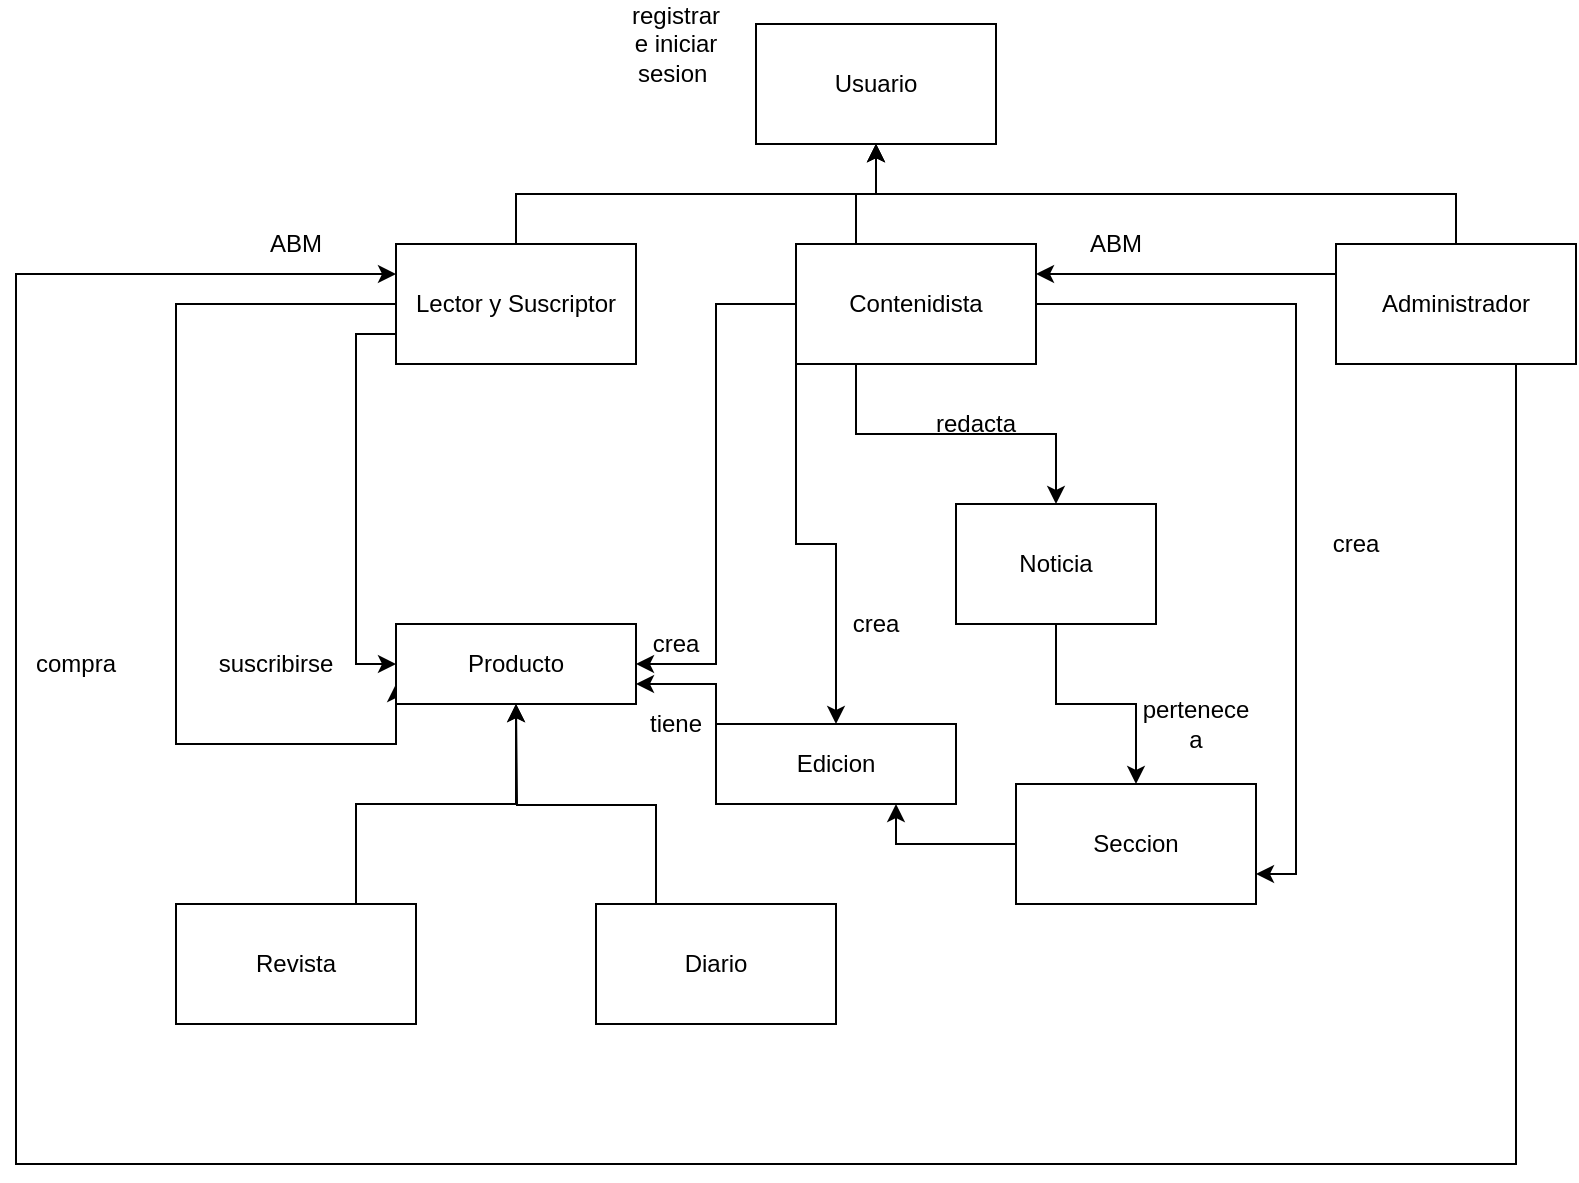 <mxfile version="13.7.9" type="device"><diagram id="R2lEEEUBdFMjLlhIrx00" name="Page-1"><mxGraphModel dx="1942" dy="495" grid="1" gridSize="10" guides="1" tooltips="1" connect="1" arrows="1" fold="1" page="1" pageScale="1" pageWidth="850" pageHeight="1100" math="0" shadow="0" extFonts="Permanent Marker^https://fonts.googleapis.com/css?family=Permanent+Marker"><root><mxCell id="0"/><mxCell id="1" parent="0"/><mxCell id="vRifdAdzV9qqNtFqVa3d-1" value="Usuario" style="rounded=0;whiteSpace=wrap;html=1;" vertex="1" parent="1"><mxGeometry x="320" y="50" width="120" height="60" as="geometry"/></mxCell><mxCell id="vRifdAdzV9qqNtFqVa3d-4" style="edgeStyle=orthogonalEdgeStyle;rounded=0;orthogonalLoop=1;jettySize=auto;html=1;exitX=0.5;exitY=0;exitDx=0;exitDy=0;entryX=0.5;entryY=1;entryDx=0;entryDy=0;" edge="1" parent="1" source="vRifdAdzV9qqNtFqVa3d-2" target="vRifdAdzV9qqNtFqVa3d-1"><mxGeometry relative="1" as="geometry"/></mxCell><mxCell id="vRifdAdzV9qqNtFqVa3d-104" style="edgeStyle=orthogonalEdgeStyle;rounded=0;orthogonalLoop=1;jettySize=auto;html=1;exitX=0;exitY=0.75;exitDx=0;exitDy=0;entryX=0;entryY=0.5;entryDx=0;entryDy=0;" edge="1" parent="1" source="vRifdAdzV9qqNtFqVa3d-2" target="vRifdAdzV9qqNtFqVa3d-71"><mxGeometry relative="1" as="geometry"/></mxCell><mxCell id="vRifdAdzV9qqNtFqVa3d-105" style="edgeStyle=orthogonalEdgeStyle;rounded=0;orthogonalLoop=1;jettySize=auto;html=1;exitX=0;exitY=0.5;exitDx=0;exitDy=0;entryX=0;entryY=0.75;entryDx=0;entryDy=0;" edge="1" parent="1" source="vRifdAdzV9qqNtFqVa3d-2" target="vRifdAdzV9qqNtFqVa3d-71"><mxGeometry relative="1" as="geometry"><Array as="points"><mxPoint x="30" y="190"/><mxPoint x="30" y="410"/><mxPoint x="140" y="410"/></Array></mxGeometry></mxCell><mxCell id="vRifdAdzV9qqNtFqVa3d-2" value="Lector y Suscriptor" style="rounded=0;whiteSpace=wrap;html=1;" vertex="1" parent="1"><mxGeometry x="140" y="160" width="120" height="60" as="geometry"/></mxCell><mxCell id="vRifdAdzV9qqNtFqVa3d-93" style="edgeStyle=orthogonalEdgeStyle;rounded=0;orthogonalLoop=1;jettySize=auto;html=1;exitX=0.25;exitY=0;exitDx=0;exitDy=0;entryX=0.5;entryY=1;entryDx=0;entryDy=0;" edge="1" parent="1" source="vRifdAdzV9qqNtFqVa3d-5" target="vRifdAdzV9qqNtFqVa3d-1"><mxGeometry relative="1" as="geometry"/></mxCell><mxCell id="vRifdAdzV9qqNtFqVa3d-103" style="edgeStyle=orthogonalEdgeStyle;rounded=0;orthogonalLoop=1;jettySize=auto;html=1;exitX=0.25;exitY=1;exitDx=0;exitDy=0;" edge="1" parent="1" source="vRifdAdzV9qqNtFqVa3d-5" target="vRifdAdzV9qqNtFqVa3d-87"><mxGeometry relative="1" as="geometry"/></mxCell><mxCell id="vRifdAdzV9qqNtFqVa3d-111" style="edgeStyle=orthogonalEdgeStyle;rounded=0;orthogonalLoop=1;jettySize=auto;html=1;exitX=1;exitY=0.5;exitDx=0;exitDy=0;entryX=1;entryY=0.75;entryDx=0;entryDy=0;" edge="1" parent="1" source="vRifdAdzV9qqNtFqVa3d-5" target="vRifdAdzV9qqNtFqVa3d-97"><mxGeometry relative="1" as="geometry"/></mxCell><mxCell id="vRifdAdzV9qqNtFqVa3d-130" style="edgeStyle=orthogonalEdgeStyle;rounded=0;orthogonalLoop=1;jettySize=auto;html=1;exitX=0;exitY=1;exitDx=0;exitDy=0;" edge="1" parent="1" source="vRifdAdzV9qqNtFqVa3d-5" target="vRifdAdzV9qqNtFqVa3d-113"><mxGeometry relative="1" as="geometry"/></mxCell><mxCell id="vRifdAdzV9qqNtFqVa3d-132" style="edgeStyle=orthogonalEdgeStyle;rounded=0;orthogonalLoop=1;jettySize=auto;html=1;exitX=0;exitY=0.5;exitDx=0;exitDy=0;entryX=1;entryY=0.5;entryDx=0;entryDy=0;" edge="1" parent="1" source="vRifdAdzV9qqNtFqVa3d-5" target="vRifdAdzV9qqNtFqVa3d-71"><mxGeometry relative="1" as="geometry"/></mxCell><mxCell id="vRifdAdzV9qqNtFqVa3d-5" value="Contenidista" style="rounded=0;whiteSpace=wrap;html=1;" vertex="1" parent="1"><mxGeometry x="340" y="160" width="120" height="60" as="geometry"/></mxCell><mxCell id="vRifdAdzV9qqNtFqVa3d-8" style="edgeStyle=orthogonalEdgeStyle;rounded=0;orthogonalLoop=1;jettySize=auto;html=1;exitX=0.5;exitY=0;exitDx=0;exitDy=0;entryX=0.5;entryY=1;entryDx=0;entryDy=0;" edge="1" parent="1" source="vRifdAdzV9qqNtFqVa3d-6" target="vRifdAdzV9qqNtFqVa3d-1"><mxGeometry relative="1" as="geometry"/></mxCell><mxCell id="vRifdAdzV9qqNtFqVa3d-135" style="edgeStyle=orthogonalEdgeStyle;rounded=0;orthogonalLoop=1;jettySize=auto;html=1;exitX=0;exitY=0.25;exitDx=0;exitDy=0;entryX=1;entryY=0.25;entryDx=0;entryDy=0;" edge="1" parent="1" source="vRifdAdzV9qqNtFqVa3d-6" target="vRifdAdzV9qqNtFqVa3d-5"><mxGeometry relative="1" as="geometry"/></mxCell><mxCell id="vRifdAdzV9qqNtFqVa3d-137" style="edgeStyle=orthogonalEdgeStyle;rounded=0;orthogonalLoop=1;jettySize=auto;html=1;exitX=0.75;exitY=1;exitDx=0;exitDy=0;entryX=0;entryY=0.25;entryDx=0;entryDy=0;" edge="1" parent="1" source="vRifdAdzV9qqNtFqVa3d-6" target="vRifdAdzV9qqNtFqVa3d-2"><mxGeometry relative="1" as="geometry"><Array as="points"><mxPoint x="700" y="620"/><mxPoint x="-50" y="620"/><mxPoint x="-50" y="175"/></Array></mxGeometry></mxCell><mxCell id="vRifdAdzV9qqNtFqVa3d-6" value="Administrador" style="rounded=0;whiteSpace=wrap;html=1;" vertex="1" parent="1"><mxGeometry x="610" y="160" width="120" height="60" as="geometry"/></mxCell><mxCell id="vRifdAdzV9qqNtFqVa3d-20" value="suscribirse" style="text;html=1;strokeColor=none;fillColor=none;align=center;verticalAlign=middle;whiteSpace=wrap;rounded=0;" vertex="1" parent="1"><mxGeometry x="60" y="360" width="40" height="20" as="geometry"/></mxCell><mxCell id="vRifdAdzV9qqNtFqVa3d-22" value="registrar e iniciar sesion&amp;nbsp;" style="text;html=1;strokeColor=none;fillColor=none;align=center;verticalAlign=middle;whiteSpace=wrap;rounded=0;" vertex="1" parent="1"><mxGeometry x="260" y="50" width="40" height="20" as="geometry"/></mxCell><mxCell id="vRifdAdzV9qqNtFqVa3d-71" value="Producto" style="rounded=0;whiteSpace=wrap;html=1;" vertex="1" parent="1"><mxGeometry x="140" y="350" width="120" height="40" as="geometry"/></mxCell><mxCell id="vRifdAdzV9qqNtFqVa3d-127" style="edgeStyle=orthogonalEdgeStyle;rounded=0;orthogonalLoop=1;jettySize=auto;html=1;exitX=0.75;exitY=0;exitDx=0;exitDy=0;entryX=0.5;entryY=1;entryDx=0;entryDy=0;" edge="1" parent="1" source="vRifdAdzV9qqNtFqVa3d-74" target="vRifdAdzV9qqNtFqVa3d-71"><mxGeometry relative="1" as="geometry"/></mxCell><mxCell id="vRifdAdzV9qqNtFqVa3d-74" value="Revista" style="rounded=0;whiteSpace=wrap;html=1;" vertex="1" parent="1"><mxGeometry x="30" y="490" width="120" height="60" as="geometry"/></mxCell><mxCell id="vRifdAdzV9qqNtFqVa3d-128" style="edgeStyle=orthogonalEdgeStyle;rounded=0;orthogonalLoop=1;jettySize=auto;html=1;exitX=0.25;exitY=0;exitDx=0;exitDy=0;" edge="1" parent="1" source="vRifdAdzV9qqNtFqVa3d-75"><mxGeometry relative="1" as="geometry"><mxPoint x="200" y="390" as="targetPoint"/></mxGeometry></mxCell><mxCell id="vRifdAdzV9qqNtFqVa3d-75" value="Diario" style="rounded=0;whiteSpace=wrap;html=1;" vertex="1" parent="1"><mxGeometry x="240" y="490" width="120" height="60" as="geometry"/></mxCell><mxCell id="vRifdAdzV9qqNtFqVa3d-102" style="edgeStyle=orthogonalEdgeStyle;rounded=0;orthogonalLoop=1;jettySize=auto;html=1;exitX=0.5;exitY=1;exitDx=0;exitDy=0;" edge="1" parent="1" source="vRifdAdzV9qqNtFqVa3d-87" target="vRifdAdzV9qqNtFqVa3d-97"><mxGeometry relative="1" as="geometry"/></mxCell><mxCell id="vRifdAdzV9qqNtFqVa3d-87" value="Noticia" style="rounded=0;whiteSpace=wrap;html=1;" vertex="1" parent="1"><mxGeometry x="420" y="290" width="100" height="60" as="geometry"/></mxCell><mxCell id="vRifdAdzV9qqNtFqVa3d-94" value="redacta" style="text;html=1;strokeColor=none;fillColor=none;align=center;verticalAlign=middle;whiteSpace=wrap;rounded=0;" vertex="1" parent="1"><mxGeometry x="410" y="240" width="40" height="20" as="geometry"/></mxCell><mxCell id="vRifdAdzV9qqNtFqVa3d-125" style="edgeStyle=orthogonalEdgeStyle;rounded=0;orthogonalLoop=1;jettySize=auto;html=1;exitX=0;exitY=0.5;exitDx=0;exitDy=0;entryX=0.75;entryY=1;entryDx=0;entryDy=0;" edge="1" parent="1" source="vRifdAdzV9qqNtFqVa3d-97" target="vRifdAdzV9qqNtFqVa3d-113"><mxGeometry relative="1" as="geometry"/></mxCell><mxCell id="vRifdAdzV9qqNtFqVa3d-97" value="Seccion" style="rounded=0;whiteSpace=wrap;html=1;" vertex="1" parent="1"><mxGeometry x="450" y="430" width="120" height="60" as="geometry"/></mxCell><mxCell id="vRifdAdzV9qqNtFqVa3d-99" value="tiene" style="text;html=1;strokeColor=none;fillColor=none;align=center;verticalAlign=middle;whiteSpace=wrap;rounded=0;" vertex="1" parent="1"><mxGeometry x="260" y="390" width="40" height="20" as="geometry"/></mxCell><mxCell id="vRifdAdzV9qqNtFqVa3d-106" value="compra" style="text;html=1;strokeColor=none;fillColor=none;align=center;verticalAlign=middle;whiteSpace=wrap;rounded=0;" vertex="1" parent="1"><mxGeometry x="-40" y="360" width="40" height="20" as="geometry"/></mxCell><mxCell id="vRifdAdzV9qqNtFqVa3d-108" value="crea" style="text;html=1;strokeColor=none;fillColor=none;align=center;verticalAlign=middle;whiteSpace=wrap;rounded=0;" vertex="1" parent="1"><mxGeometry x="260" y="350" width="40" height="20" as="geometry"/></mxCell><mxCell id="vRifdAdzV9qqNtFqVa3d-109" value="pertenece a" style="text;html=1;strokeColor=none;fillColor=none;align=center;verticalAlign=middle;whiteSpace=wrap;rounded=0;" vertex="1" parent="1"><mxGeometry x="520" y="390" width="40" height="20" as="geometry"/></mxCell><mxCell id="vRifdAdzV9qqNtFqVa3d-112" value="crea" style="text;html=1;strokeColor=none;fillColor=none;align=center;verticalAlign=middle;whiteSpace=wrap;rounded=0;" vertex="1" parent="1"><mxGeometry x="600" y="300" width="40" height="20" as="geometry"/></mxCell><mxCell id="vRifdAdzV9qqNtFqVa3d-131" style="edgeStyle=orthogonalEdgeStyle;rounded=0;orthogonalLoop=1;jettySize=auto;html=1;exitX=0;exitY=0;exitDx=0;exitDy=0;entryX=1;entryY=0.75;entryDx=0;entryDy=0;" edge="1" parent="1" source="vRifdAdzV9qqNtFqVa3d-113" target="vRifdAdzV9qqNtFqVa3d-71"><mxGeometry relative="1" as="geometry"/></mxCell><mxCell id="vRifdAdzV9qqNtFqVa3d-113" value="Edicion" style="rounded=0;whiteSpace=wrap;html=1;" vertex="1" parent="1"><mxGeometry x="300" y="400" width="120" height="40" as="geometry"/></mxCell><mxCell id="vRifdAdzV9qqNtFqVa3d-118" value="crea" style="text;html=1;strokeColor=none;fillColor=none;align=center;verticalAlign=middle;whiteSpace=wrap;rounded=0;" vertex="1" parent="1"><mxGeometry x="360" y="340" width="40" height="20" as="geometry"/></mxCell><mxCell id="vRifdAdzV9qqNtFqVa3d-136" value="ABM" style="text;html=1;strokeColor=none;fillColor=none;align=center;verticalAlign=middle;whiteSpace=wrap;rounded=0;" vertex="1" parent="1"><mxGeometry x="480" y="150" width="40" height="20" as="geometry"/></mxCell><mxCell id="vRifdAdzV9qqNtFqVa3d-138" value="ABM" style="text;html=1;strokeColor=none;fillColor=none;align=center;verticalAlign=middle;whiteSpace=wrap;rounded=0;" vertex="1" parent="1"><mxGeometry x="70" y="150" width="40" height="20" as="geometry"/></mxCell></root></mxGraphModel></diagram></mxfile>